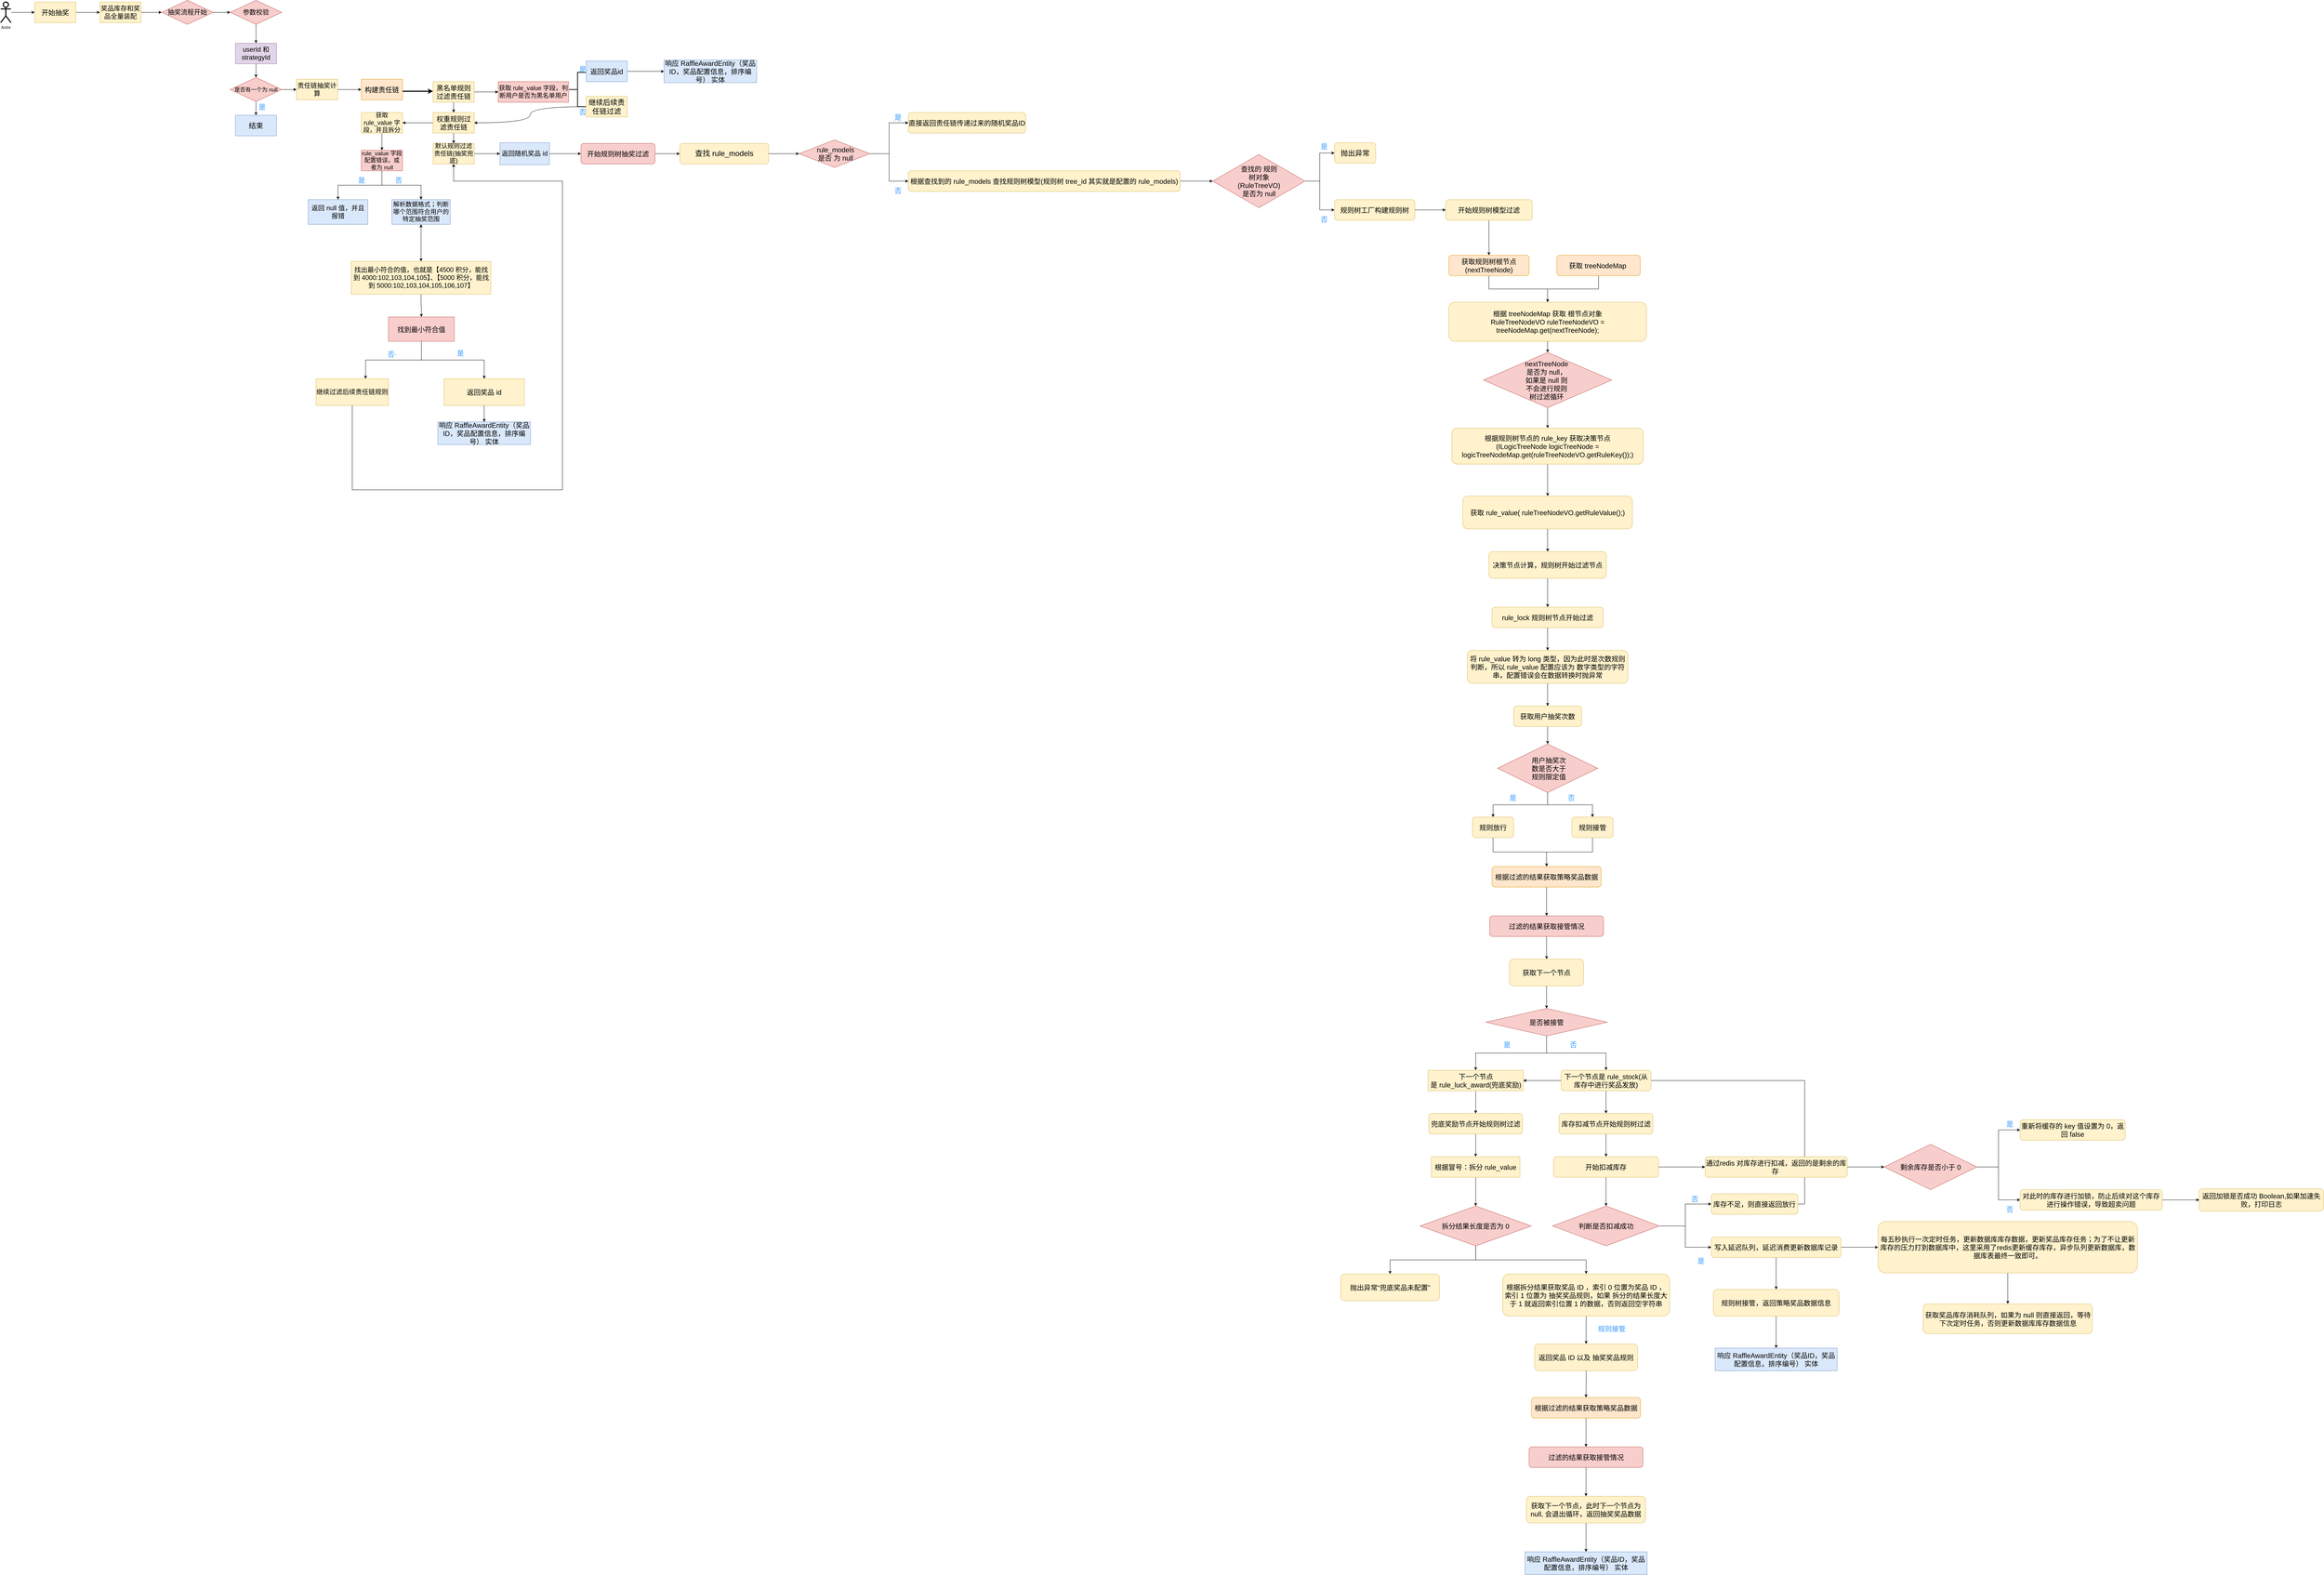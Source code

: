 <mxfile version="24.7.6">
  <diagram name="第 1 页" id="PPXbx5kV3rh6wzn9_Yuk">
    <mxGraphModel dx="2100" dy="1234" grid="1" gridSize="18" guides="1" tooltips="1" connect="1" arrows="1" fold="1" page="1" pageScale="1" pageWidth="827" pageHeight="1169" math="0" shadow="0">
      <root>
        <mxCell id="0" />
        <mxCell id="1" parent="0" />
        <mxCell id="l83RyYAKSVzqGN5p3Le4-147" style="edgeStyle=orthogonalEdgeStyle;rounded=0;orthogonalLoop=1;jettySize=auto;html=1;exitX=1;exitY=0.5;exitDx=0;exitDy=0;entryX=1;entryY=0.5;entryDx=0;entryDy=0;" edge="1" parent="1" source="l83RyYAKSVzqGN5p3Le4-141" target="l83RyYAKSVzqGN5p3Le4-89">
          <mxGeometry relative="1" as="geometry">
            <mxPoint x="5490" y="3186" as="targetPoint" />
          </mxGeometry>
        </mxCell>
        <mxCell id="7CV5jfCz6AHtWRIZSKS_-5" style="edgeStyle=orthogonalEdgeStyle;rounded=0;orthogonalLoop=1;jettySize=auto;html=1;exitX=1;exitY=0.5;exitDx=0;exitDy=0;entryX=0;entryY=0.5;entryDx=0;entryDy=0;" parent="1" source="7CV5jfCz6AHtWRIZSKS_-3" target="7CV5jfCz6AHtWRIZSKS_-4" edge="1">
          <mxGeometry relative="1" as="geometry" />
        </mxCell>
        <mxCell id="7CV5jfCz6AHtWRIZSKS_-3" value="&lt;font style=&quot;font-size: 20px;&quot;&gt;开始抽奖&lt;/font&gt;" style="rounded=0;whiteSpace=wrap;html=1;fillColor=#fff2cc;strokeColor=#d6b656;" parent="1" vertex="1">
          <mxGeometry x="154" y="180" width="120" height="60" as="geometry" />
        </mxCell>
        <mxCell id="7CV5jfCz6AHtWRIZSKS_-7" style="edgeStyle=orthogonalEdgeStyle;rounded=0;orthogonalLoop=1;jettySize=auto;html=1;entryX=0;entryY=0.5;entryDx=0;entryDy=0;" parent="1" source="7CV5jfCz6AHtWRIZSKS_-4" edge="1">
          <mxGeometry relative="1" as="geometry">
            <mxPoint x="524" y="210" as="targetPoint" />
          </mxGeometry>
        </mxCell>
        <mxCell id="7CV5jfCz6AHtWRIZSKS_-4" value="&lt;font style=&quot;font-size: 19px;&quot;&gt;奖品库存和奖品全量装配&lt;/font&gt;" style="rounded=0;whiteSpace=wrap;html=1;fillColor=#fff2cc;strokeColor=#d6b656;" parent="1" vertex="1">
          <mxGeometry x="344" y="180" width="120" height="60" as="geometry" />
        </mxCell>
        <mxCell id="7CV5jfCz6AHtWRIZSKS_-10" style="edgeStyle=orthogonalEdgeStyle;rounded=0;orthogonalLoop=1;jettySize=auto;html=1;exitX=1;exitY=0.5;exitDx=0;exitDy=0;" parent="1" source="7CV5jfCz6AHtWRIZSKS_-9" edge="1">
          <mxGeometry relative="1" as="geometry">
            <mxPoint x="724" y="210" as="targetPoint" />
          </mxGeometry>
        </mxCell>
        <mxCell id="7CV5jfCz6AHtWRIZSKS_-9" value="&lt;font style=&quot;font-size: 19px;&quot;&gt;抽奖流程开始&lt;/font&gt;" style="rhombus;whiteSpace=wrap;html=1;fillColor=#f8cecc;strokeColor=#b85450;" parent="1" vertex="1">
          <mxGeometry x="524" y="175" width="150" height="70" as="geometry" />
        </mxCell>
        <mxCell id="7CV5jfCz6AHtWRIZSKS_-16" style="edgeStyle=orthogonalEdgeStyle;rounded=0;orthogonalLoop=1;jettySize=auto;html=1;exitX=0.5;exitY=1;exitDx=0;exitDy=0;entryX=0.5;entryY=0;entryDx=0;entryDy=0;" parent="1" source="7CV5jfCz6AHtWRIZSKS_-11" edge="1">
          <mxGeometry relative="1" as="geometry">
            <mxPoint x="799" y="400" as="targetPoint" />
          </mxGeometry>
        </mxCell>
        <mxCell id="7CV5jfCz6AHtWRIZSKS_-11" value="&lt;font style=&quot;font-size: 19px;&quot;&gt;userId 和 strategyId&lt;/font&gt;" style="rounded=0;whiteSpace=wrap;html=1;fillColor=#e1d5e7;strokeColor=#9673a6;" parent="1" vertex="1">
          <mxGeometry x="739" y="300" width="120" height="60" as="geometry" />
        </mxCell>
        <mxCell id="7CV5jfCz6AHtWRIZSKS_-14" style="edgeStyle=orthogonalEdgeStyle;rounded=0;orthogonalLoop=1;jettySize=auto;html=1;exitX=0.5;exitY=1;exitDx=0;exitDy=0;entryX=0.5;entryY=0;entryDx=0;entryDy=0;" parent="1" source="7CV5jfCz6AHtWRIZSKS_-13" target="7CV5jfCz6AHtWRIZSKS_-11" edge="1">
          <mxGeometry relative="1" as="geometry" />
        </mxCell>
        <mxCell id="7CV5jfCz6AHtWRIZSKS_-13" value="&lt;font style=&quot;font-size: 19px;&quot;&gt;参数校验&lt;/font&gt;" style="rhombus;whiteSpace=wrap;html=1;fillColor=#f8cecc;strokeColor=#b85450;" parent="1" vertex="1">
          <mxGeometry x="724" y="175" width="150" height="70" as="geometry" />
        </mxCell>
        <mxCell id="7CV5jfCz6AHtWRIZSKS_-19" style="edgeStyle=orthogonalEdgeStyle;rounded=0;orthogonalLoop=1;jettySize=auto;html=1;exitX=0.5;exitY=1;exitDx=0;exitDy=0;" parent="1" source="7CV5jfCz6AHtWRIZSKS_-17" target="7CV5jfCz6AHtWRIZSKS_-18" edge="1">
          <mxGeometry relative="1" as="geometry" />
        </mxCell>
        <mxCell id="7CV5jfCz6AHtWRIZSKS_-24" value="" style="edgeStyle=orthogonalEdgeStyle;rounded=0;orthogonalLoop=1;jettySize=auto;html=1;" parent="1" source="7CV5jfCz6AHtWRIZSKS_-17" target="7CV5jfCz6AHtWRIZSKS_-22" edge="1">
          <mxGeometry relative="1" as="geometry" />
        </mxCell>
        <mxCell id="7CV5jfCz6AHtWRIZSKS_-17" value="&lt;font style=&quot;font-size: 16px;&quot;&gt;是否有一个为 null&lt;/font&gt;" style="rhombus;whiteSpace=wrap;html=1;fillColor=#f8cecc;strokeColor=#b85450;" parent="1" vertex="1">
          <mxGeometry x="724" y="400" width="150" height="70" as="geometry" />
        </mxCell>
        <mxCell id="7CV5jfCz6AHtWRIZSKS_-18" value="&lt;font style=&quot;font-size: 21px;&quot;&gt;结束&lt;/font&gt;" style="rounded=0;whiteSpace=wrap;html=1;fillColor=#dae8fc;strokeColor=#6c8ebf;" parent="1" vertex="1">
          <mxGeometry x="739" y="510" width="120" height="60" as="geometry" />
        </mxCell>
        <mxCell id="7CV5jfCz6AHtWRIZSKS_-20" value="&lt;font style=&quot;font-size: 20px;&quot; color=&quot;#3399ff&quot;&gt;是&lt;/font&gt;" style="text;strokeColor=none;align=center;fillColor=none;html=1;verticalAlign=middle;whiteSpace=wrap;rounded=0;" parent="1" vertex="1">
          <mxGeometry x="787" y="470" width="60" height="30" as="geometry" />
        </mxCell>
        <mxCell id="7CV5jfCz6AHtWRIZSKS_-35" value="" style="edgeStyle=orthogonalEdgeStyle;rounded=0;orthogonalLoop=1;jettySize=auto;html=1;" parent="1" source="7CV5jfCz6AHtWRIZSKS_-22" target="7CV5jfCz6AHtWRIZSKS_-34" edge="1">
          <mxGeometry relative="1" as="geometry" />
        </mxCell>
        <mxCell id="7CV5jfCz6AHtWRIZSKS_-22" value="&lt;font style=&quot;font-size: 19px;&quot;&gt;责任链抽奖计算&lt;/font&gt;" style="rounded=0;whiteSpace=wrap;html=1;fillColor=#fff2cc;strokeColor=#d6b656;" parent="1" vertex="1">
          <mxGeometry x="917" y="405" width="120" height="60" as="geometry" />
        </mxCell>
        <mxCell id="7CV5jfCz6AHtWRIZSKS_-33" value="" style="edgeStyle=orthogonalEdgeStyle;rounded=0;orthogonalLoop=1;jettySize=auto;html=1;" parent="1" source="7CV5jfCz6AHtWRIZSKS_-25" target="7CV5jfCz6AHtWRIZSKS_-3" edge="1">
          <mxGeometry relative="1" as="geometry" />
        </mxCell>
        <mxCell id="7CV5jfCz6AHtWRIZSKS_-25" value="Actor" style="shape=umlActor;verticalLabelPosition=bottom;verticalAlign=top;html=1;strokeWidth=3;perimeterSpacing=1;" parent="1" vertex="1">
          <mxGeometry x="55" y="180" width="30" height="60" as="geometry" />
        </mxCell>
        <mxCell id="7CV5jfCz6AHtWRIZSKS_-34" value="&lt;font style=&quot;font-size: 20px;&quot;&gt;构建责任链&lt;/font&gt;" style="rounded=0;whiteSpace=wrap;html=1;fillColor=#ffe6cc;strokeColor=#d79b00;" parent="1" vertex="1">
          <mxGeometry x="1106" y="405" width="120" height="60" as="geometry" />
        </mxCell>
        <mxCell id="7CV5jfCz6AHtWRIZSKS_-41" value="" style="endArrow=classic;html=1;rounded=0;curved=0;strokeWidth=3;" parent="1" edge="1">
          <mxGeometry width="50" height="50" relative="1" as="geometry">
            <mxPoint x="1226" y="440" as="sourcePoint" />
            <mxPoint x="1315" y="440" as="targetPoint" />
          </mxGeometry>
        </mxCell>
        <mxCell id="7CV5jfCz6AHtWRIZSKS_-52" value="" style="edgeStyle=orthogonalEdgeStyle;rounded=0;orthogonalLoop=1;jettySize=auto;html=1;" parent="1" source="7CV5jfCz6AHtWRIZSKS_-49" target="7CV5jfCz6AHtWRIZSKS_-50" edge="1">
          <mxGeometry relative="1" as="geometry" />
        </mxCell>
        <mxCell id="7CV5jfCz6AHtWRIZSKS_-56" value="" style="edgeStyle=orthogonalEdgeStyle;rounded=0;orthogonalLoop=1;jettySize=auto;html=1;" parent="1" source="7CV5jfCz6AHtWRIZSKS_-49" target="7CV5jfCz6AHtWRIZSKS_-55" edge="1">
          <mxGeometry relative="1" as="geometry" />
        </mxCell>
        <mxCell id="7CV5jfCz6AHtWRIZSKS_-49" value="&lt;font style=&quot;font-size: 20px;&quot;&gt;黑名单规则过滤责任链&lt;/font&gt;" style="rounded=0;whiteSpace=wrap;html=1;fillColor=#fff2cc;strokeColor=#d6b656;" parent="1" vertex="1">
          <mxGeometry x="1315" y="412" width="120" height="60" as="geometry" />
        </mxCell>
        <mxCell id="7CV5jfCz6AHtWRIZSKS_-53" value="" style="edgeStyle=orthogonalEdgeStyle;rounded=0;orthogonalLoop=1;jettySize=auto;html=1;" parent="1" source="7CV5jfCz6AHtWRIZSKS_-50" target="7CV5jfCz6AHtWRIZSKS_-51" edge="1">
          <mxGeometry relative="1" as="geometry" />
        </mxCell>
        <mxCell id="7CV5jfCz6AHtWRIZSKS_-66" value="" style="edgeStyle=orthogonalEdgeStyle;rounded=0;orthogonalLoop=1;jettySize=auto;html=1;" parent="1" source="7CV5jfCz6AHtWRIZSKS_-50" target="7CV5jfCz6AHtWRIZSKS_-65" edge="1">
          <mxGeometry relative="1" as="geometry" />
        </mxCell>
        <mxCell id="7CV5jfCz6AHtWRIZSKS_-50" value="&lt;font style=&quot;font-size: 20px;&quot;&gt;权重规则过滤责任链&lt;/font&gt;" style="rounded=0;whiteSpace=wrap;html=1;fillColor=#fff2cc;strokeColor=#d6b656;" parent="1" vertex="1">
          <mxGeometry x="1315" y="502" width="120" height="60" as="geometry" />
        </mxCell>
        <mxCell id="7CV5jfCz6AHtWRIZSKS_-101" value="" style="edgeStyle=orthogonalEdgeStyle;shape=connector;rounded=0;orthogonalLoop=1;jettySize=auto;html=1;strokeColor=default;align=center;verticalAlign=middle;fontFamily=Helvetica;fontSize=11;fontColor=default;labelBackgroundColor=default;elbow=vertical;endArrow=classic;" parent="1" source="7CV5jfCz6AHtWRIZSKS_-51" target="7CV5jfCz6AHtWRIZSKS_-100" edge="1">
          <mxGeometry relative="1" as="geometry" />
        </mxCell>
        <mxCell id="7CV5jfCz6AHtWRIZSKS_-51" value="&lt;font style=&quot;font-size: 18px;&quot;&gt;默认规则过滤责任链(抽奖兜底)&lt;/font&gt;" style="rounded=0;whiteSpace=wrap;html=1;fillColor=#fff2cc;strokeColor=#d6b656;" parent="1" vertex="1">
          <mxGeometry x="1315" y="592" width="120" height="60" as="geometry" />
        </mxCell>
        <mxCell id="7CV5jfCz6AHtWRIZSKS_-55" value="&lt;font style=&quot;font-size: 18px;&quot;&gt;获取 rule_value 字段，判断用户是否为黑名单用户&lt;/font&gt;" style="rounded=0;whiteSpace=wrap;html=1;fillColor=#f8cecc;strokeColor=#b85450;" parent="1" vertex="1">
          <mxGeometry x="1505" y="412" width="205" height="60" as="geometry" />
        </mxCell>
        <mxCell id="7CV5jfCz6AHtWRIZSKS_-57" value="" style="strokeWidth=2;html=1;shape=mxgraph.flowchart.annotation_2;align=left;labelPosition=right;pointerEvents=1;" parent="1" vertex="1">
          <mxGeometry x="1711" y="385" width="50" height="100" as="geometry" />
        </mxCell>
        <mxCell id="7CV5jfCz6AHtWRIZSKS_-58" value="&lt;font style=&quot;font-size: 20px;&quot; color=&quot;#3399ff&quot;&gt;是&lt;/font&gt;" style="text;strokeColor=none;align=center;fillColor=none;html=1;verticalAlign=middle;whiteSpace=wrap;rounded=0;" parent="1" vertex="1">
          <mxGeometry x="1721" y="360" width="60" height="30" as="geometry" />
        </mxCell>
        <mxCell id="7CV5jfCz6AHtWRIZSKS_-59" value="&lt;font style=&quot;font-size: 20px;&quot; color=&quot;#3399ff&quot;&gt;否&lt;/font&gt;" style="text;strokeColor=none;align=center;fillColor=none;html=1;verticalAlign=middle;whiteSpace=wrap;rounded=0;" parent="1" vertex="1">
          <mxGeometry x="1721" y="485" width="60" height="30" as="geometry" />
        </mxCell>
        <mxCell id="7CV5jfCz6AHtWRIZSKS_-112" value="" style="edgeStyle=orthogonalEdgeStyle;shape=connector;rounded=0;orthogonalLoop=1;jettySize=auto;html=1;strokeColor=default;align=center;verticalAlign=middle;fontFamily=Helvetica;fontSize=11;fontColor=default;labelBackgroundColor=default;elbow=vertical;endArrow=classic;" parent="1" source="7CV5jfCz6AHtWRIZSKS_-60" target="7CV5jfCz6AHtWRIZSKS_-105" edge="1">
          <mxGeometry relative="1" as="geometry" />
        </mxCell>
        <mxCell id="7CV5jfCz6AHtWRIZSKS_-60" value="&lt;font style=&quot;font-size: 20px;&quot;&gt;返回奖品id&lt;/font&gt;" style="rounded=0;whiteSpace=wrap;html=1;fillColor=#dae8fc;strokeColor=#6c8ebf;" parent="1" vertex="1">
          <mxGeometry x="1761" y="352" width="120" height="60" as="geometry" />
        </mxCell>
        <mxCell id="7CV5jfCz6AHtWRIZSKS_-62" style="rounded=0;orthogonalLoop=1;jettySize=auto;html=1;entryX=1;entryY=0.5;entryDx=0;entryDy=0;edgeStyle=orthogonalEdgeStyle;elbow=vertical;curved=1;" parent="1" source="7CV5jfCz6AHtWRIZSKS_-61" target="7CV5jfCz6AHtWRIZSKS_-50" edge="1">
          <mxGeometry relative="1" as="geometry" />
        </mxCell>
        <mxCell id="7CV5jfCz6AHtWRIZSKS_-61" value="&lt;font style=&quot;font-size: 21px;&quot;&gt;继续后续责任链过滤&lt;/font&gt;" style="rounded=0;whiteSpace=wrap;html=1;fillColor=#fff2cc;strokeColor=#d6b656;" parent="1" vertex="1">
          <mxGeometry x="1761" y="455" width="120" height="60" as="geometry" />
        </mxCell>
        <mxCell id="l83RyYAKSVzqGN5p3Le4-3" value="" style="edgeStyle=orthogonalEdgeStyle;rounded=0;orthogonalLoop=1;jettySize=auto;html=1;" edge="1" parent="1" source="7CV5jfCz6AHtWRIZSKS_-63" target="l83RyYAKSVzqGN5p3Le4-2">
          <mxGeometry relative="1" as="geometry" />
        </mxCell>
        <mxCell id="7CV5jfCz6AHtWRIZSKS_-63" value="&lt;font style=&quot;font-size: 20px;&quot;&gt;开始规则树抽奖过滤&lt;/font&gt;" style="rounded=1;whiteSpace=wrap;html=1;fillColor=#f8cecc;strokeColor=#b85450;" parent="1" vertex="1">
          <mxGeometry x="1746" y="592" width="216" height="60" as="geometry" />
        </mxCell>
        <mxCell id="7CV5jfCz6AHtWRIZSKS_-69" value="" style="edgeStyle=orthogonalEdgeStyle;rounded=0;orthogonalLoop=1;jettySize=auto;html=1;" parent="1" source="7CV5jfCz6AHtWRIZSKS_-65" target="7CV5jfCz6AHtWRIZSKS_-68" edge="1">
          <mxGeometry relative="1" as="geometry" />
        </mxCell>
        <mxCell id="7CV5jfCz6AHtWRIZSKS_-65" value="&lt;font style=&quot;font-size: 18px;&quot;&gt;获取 rule_value 字段，并且拆分&lt;/font&gt;" style="rounded=0;whiteSpace=wrap;html=1;fillColor=#fff2cc;strokeColor=#d6b656;" parent="1" vertex="1">
          <mxGeometry x="1106" y="502" width="120" height="60" as="geometry" />
        </mxCell>
        <mxCell id="7CV5jfCz6AHtWRIZSKS_-71" value="" style="edgeStyle=orthogonalEdgeStyle;rounded=0;orthogonalLoop=1;jettySize=auto;html=1;" parent="1" source="7CV5jfCz6AHtWRIZSKS_-68" target="7CV5jfCz6AHtWRIZSKS_-70" edge="1">
          <mxGeometry relative="1" as="geometry" />
        </mxCell>
        <mxCell id="7CV5jfCz6AHtWRIZSKS_-75" style="edgeStyle=orthogonalEdgeStyle;rounded=0;orthogonalLoop=1;jettySize=auto;html=1;entryX=0.5;entryY=0;entryDx=0;entryDy=0;" parent="1" source="7CV5jfCz6AHtWRIZSKS_-68" target="7CV5jfCz6AHtWRIZSKS_-74" edge="1">
          <mxGeometry relative="1" as="geometry" />
        </mxCell>
        <mxCell id="7CV5jfCz6AHtWRIZSKS_-68" value="&lt;font style=&quot;font-size: 17px;&quot;&gt;rule_value 字段配置错误，或者为 null&lt;/font&gt;" style="rounded=0;whiteSpace=wrap;html=1;fillColor=#f8cecc;strokeColor=#b85450;" parent="1" vertex="1">
          <mxGeometry x="1106" y="612" width="120" height="60" as="geometry" />
        </mxCell>
        <mxCell id="7CV5jfCz6AHtWRIZSKS_-70" value="&lt;font style=&quot;font-size: 19px;&quot;&gt;返回 null 值，并且报错&lt;/font&gt;" style="rounded=0;whiteSpace=wrap;html=1;fillColor=#dae8fc;strokeColor=#6c8ebf;" parent="1" vertex="1">
          <mxGeometry x="951" y="756" width="174" height="72" as="geometry" />
        </mxCell>
        <mxCell id="7CV5jfCz6AHtWRIZSKS_-72" value="&lt;font style=&quot;font-size: 20px;&quot; color=&quot;#3399ff&quot;&gt;是&lt;/font&gt;" style="text;strokeColor=none;align=center;fillColor=none;html=1;verticalAlign=middle;whiteSpace=wrap;rounded=0;" parent="1" vertex="1">
          <mxGeometry x="1077" y="684" width="60" height="30" as="geometry" />
        </mxCell>
        <mxCell id="7CV5jfCz6AHtWRIZSKS_-82" value="" style="edgeStyle=orthogonalEdgeStyle;rounded=0;orthogonalLoop=1;jettySize=auto;html=1;" parent="1" source="7CV5jfCz6AHtWRIZSKS_-74" target="7CV5jfCz6AHtWRIZSKS_-81" edge="1">
          <mxGeometry relative="1" as="geometry" />
        </mxCell>
        <mxCell id="7CV5jfCz6AHtWRIZSKS_-74" value="&lt;font style=&quot;font-size: 18px;&quot;&gt;解析数据格式；判断哪个范围符合用户的特定抽奖范围&lt;/font&gt;" style="rounded=0;whiteSpace=wrap;html=1;fillColor=#dae8fc;strokeColor=#6c8ebf;" parent="1" vertex="1">
          <mxGeometry x="1195" y="756" width="170" height="72" as="geometry" />
        </mxCell>
        <mxCell id="7CV5jfCz6AHtWRIZSKS_-76" value="&lt;font color=&quot;#3399ff&quot; style=&quot;font-size: 20px;&quot;&gt;否&lt;/font&gt;" style="text;strokeColor=none;align=center;fillColor=none;html=1;verticalAlign=middle;whiteSpace=wrap;rounded=0;" parent="1" vertex="1">
          <mxGeometry x="1185" y="684" width="60" height="30" as="geometry" />
        </mxCell>
        <mxCell id="7CV5jfCz6AHtWRIZSKS_-84" value="" style="edgeStyle=orthogonalEdgeStyle;rounded=0;orthogonalLoop=1;jettySize=auto;html=1;" parent="1" source="7CV5jfCz6AHtWRIZSKS_-81" target="7CV5jfCz6AHtWRIZSKS_-83" edge="1">
          <mxGeometry relative="1" as="geometry" />
        </mxCell>
        <mxCell id="7CV5jfCz6AHtWRIZSKS_-95" value="" style="edgeStyle=orthogonalEdgeStyle;rounded=0;orthogonalLoop=1;jettySize=auto;html=1;" parent="1" source="7CV5jfCz6AHtWRIZSKS_-81" target="7CV5jfCz6AHtWRIZSKS_-74" edge="1">
          <mxGeometry relative="1" as="geometry" />
        </mxCell>
        <mxCell id="7CV5jfCz6AHtWRIZSKS_-81" value="&lt;font style=&quot;font-size: 19px;&quot;&gt;找出最小符合的值，也就是【4500 积分，能找到 4000:102,103,104,105】、【5000 积分，能找到 5000:102,103,104,105,106,107】&lt;/font&gt;" style="rounded=0;whiteSpace=wrap;html=1;fillColor=#fff2cc;strokeColor=#d6b656;" parent="1" vertex="1">
          <mxGeometry x="1076.5" y="936" width="407" height="96" as="geometry" />
        </mxCell>
        <mxCell id="7CV5jfCz6AHtWRIZSKS_-91" style="edgeStyle=orthogonalEdgeStyle;rounded=0;orthogonalLoop=1;jettySize=auto;html=1;entryX=0.5;entryY=0;entryDx=0;entryDy=0;" parent="1" source="7CV5jfCz6AHtWRIZSKS_-83" target="7CV5jfCz6AHtWRIZSKS_-90" edge="1">
          <mxGeometry relative="1" as="geometry" />
        </mxCell>
        <mxCell id="7CV5jfCz6AHtWRIZSKS_-83" value="&lt;font style=&quot;font-size: 20px;&quot;&gt;找到最小符合值&lt;/font&gt;" style="rounded=0;whiteSpace=wrap;html=1;fillColor=#f8cecc;strokeColor=#b85450;" parent="1" vertex="1">
          <mxGeometry x="1185" y="1098" width="192" height="71" as="geometry" />
        </mxCell>
        <mxCell id="7CV5jfCz6AHtWRIZSKS_-94" style="edgeStyle=orthogonalEdgeStyle;rounded=0;orthogonalLoop=1;jettySize=auto;html=1;entryX=0.5;entryY=1;entryDx=0;entryDy=0;elbow=vertical;strokeWidth=1;" parent="1" source="7CV5jfCz6AHtWRIZSKS_-85" target="7CV5jfCz6AHtWRIZSKS_-51" edge="1">
          <mxGeometry relative="1" as="geometry">
            <Array as="points">
              <mxPoint x="1080" y="1602" />
              <mxPoint x="1692" y="1602" />
              <mxPoint x="1692" y="702" />
              <mxPoint x="1375" y="702" />
            </Array>
          </mxGeometry>
        </mxCell>
        <mxCell id="7CV5jfCz6AHtWRIZSKS_-85" value="&lt;font style=&quot;font-size: 19px;&quot;&gt;继续过滤后续责任链规则&lt;/font&gt;" style="rounded=0;whiteSpace=wrap;html=1;fillColor=#fff2cc;strokeColor=#d6b656;" parent="1" vertex="1">
          <mxGeometry x="974" y="1278" width="211" height="78" as="geometry" />
        </mxCell>
        <mxCell id="7CV5jfCz6AHtWRIZSKS_-87" style="edgeStyle=orthogonalEdgeStyle;rounded=0;orthogonalLoop=1;jettySize=auto;html=1;entryX=0.684;entryY=0;entryDx=0;entryDy=0;entryPerimeter=0;" parent="1" source="7CV5jfCz6AHtWRIZSKS_-83" target="7CV5jfCz6AHtWRIZSKS_-85" edge="1">
          <mxGeometry relative="1" as="geometry" />
        </mxCell>
        <mxCell id="7CV5jfCz6AHtWRIZSKS_-88" value="&lt;font color=&quot;#3399ff&quot; style=&quot;font-size: 20px;&quot;&gt;否·&lt;/font&gt;" style="text;strokeColor=none;align=center;fillColor=none;html=1;verticalAlign=middle;whiteSpace=wrap;rounded=0;" parent="1" vertex="1">
          <mxGeometry x="1166" y="1188" width="60" height="36" as="geometry" />
        </mxCell>
        <mxCell id="7CV5jfCz6AHtWRIZSKS_-111" value="" style="edgeStyle=orthogonalEdgeStyle;shape=connector;rounded=0;orthogonalLoop=1;jettySize=auto;html=1;strokeColor=default;align=center;verticalAlign=middle;fontFamily=Helvetica;fontSize=11;fontColor=default;labelBackgroundColor=default;elbow=vertical;endArrow=classic;" parent="1" source="7CV5jfCz6AHtWRIZSKS_-90" target="7CV5jfCz6AHtWRIZSKS_-110" edge="1">
          <mxGeometry relative="1" as="geometry" />
        </mxCell>
        <mxCell id="7CV5jfCz6AHtWRIZSKS_-90" value="&lt;font style=&quot;font-size: 20px;&quot;&gt;返回奖品 id&lt;/font&gt;" style="rounded=0;whiteSpace=wrap;html=1;fillColor=#fff2cc;strokeColor=#d6b656;" parent="1" vertex="1">
          <mxGeometry x="1347" y="1278" width="234" height="78" as="geometry" />
        </mxCell>
        <mxCell id="7CV5jfCz6AHtWRIZSKS_-92" value="&lt;font style=&quot;font-size: 20px;&quot; color=&quot;#3399ff&quot;&gt;是&lt;/font&gt;" style="text;strokeColor=none;align=center;fillColor=none;html=1;verticalAlign=middle;whiteSpace=wrap;rounded=0;" parent="1" vertex="1">
          <mxGeometry x="1365" y="1188" width="60" height="30" as="geometry" />
        </mxCell>
        <mxCell id="7CV5jfCz6AHtWRIZSKS_-102" style="edgeStyle=orthogonalEdgeStyle;rounded=0;orthogonalLoop=1;jettySize=auto;html=1;exitX=1;exitY=0.5;exitDx=0;exitDy=0;strokeColor=default;align=center;verticalAlign=middle;fontFamily=Helvetica;fontSize=11;fontColor=default;labelBackgroundColor=default;elbow=vertical;endArrow=classic;curved=1;" parent="1" source="7CV5jfCz6AHtWRIZSKS_-100" target="7CV5jfCz6AHtWRIZSKS_-63" edge="1">
          <mxGeometry relative="1" as="geometry" />
        </mxCell>
        <mxCell id="7CV5jfCz6AHtWRIZSKS_-100" value="&lt;font style=&quot;font-size: 19px;&quot;&gt;返回随机奖品 id&lt;/font&gt;" style="rounded=0;whiteSpace=wrap;html=1;fillColor=#dae8fc;strokeColor=#6c8ebf;" parent="1" vertex="1">
          <mxGeometry x="1510" y="590" width="144" height="64" as="geometry" />
        </mxCell>
        <mxCell id="7CV5jfCz6AHtWRIZSKS_-105" value="&lt;font style=&quot;font-size: 20px;&quot;&gt;响应 RaffleAwardEntity（奖品ID，奖品配置信息，排序编号） 实体&lt;/font&gt;" style="rounded=0;whiteSpace=wrap;html=1;fillColor=#dae8fc;strokeColor=#6c8ebf;" parent="1" vertex="1">
          <mxGeometry x="1988" y="349" width="270" height="66" as="geometry" />
        </mxCell>
        <mxCell id="7CV5jfCz6AHtWRIZSKS_-110" value="&lt;font style=&quot;font-size: 20px;&quot;&gt;响应 RaffleAwardEntity（奖品ID，奖品配置信息，排序编号） 实体&lt;/font&gt;" style="rounded=0;whiteSpace=wrap;html=1;fillColor=#dae8fc;strokeColor=#6c8ebf;" parent="1" vertex="1">
          <mxGeometry x="1329" y="1404" width="270" height="66" as="geometry" />
        </mxCell>
        <mxCell id="l83RyYAKSVzqGN5p3Le4-8" value="" style="edgeStyle=orthogonalEdgeStyle;rounded=0;orthogonalLoop=1;jettySize=auto;html=1;" edge="1" parent="1" source="l83RyYAKSVzqGN5p3Le4-2" target="l83RyYAKSVzqGN5p3Le4-6">
          <mxGeometry relative="1" as="geometry" />
        </mxCell>
        <mxCell id="l83RyYAKSVzqGN5p3Le4-2" value="&lt;font style=&quot;font-size: 22px;&quot;&gt;查找 rule_models&lt;/font&gt;" style="rounded=1;whiteSpace=wrap;html=1;fillColor=#fff2cc;strokeColor=#d6b656;" vertex="1" parent="1">
          <mxGeometry x="2034" y="592" width="259" height="60" as="geometry" />
        </mxCell>
        <mxCell id="l83RyYAKSVzqGN5p3Le4-11" style="edgeStyle=orthogonalEdgeStyle;rounded=0;orthogonalLoop=1;jettySize=auto;html=1;entryX=0;entryY=0.5;entryDx=0;entryDy=0;" edge="1" parent="1" source="l83RyYAKSVzqGN5p3Le4-6" target="l83RyYAKSVzqGN5p3Le4-9">
          <mxGeometry relative="1" as="geometry" />
        </mxCell>
        <mxCell id="l83RyYAKSVzqGN5p3Le4-12" style="edgeStyle=orthogonalEdgeStyle;rounded=0;orthogonalLoop=1;jettySize=auto;html=1;exitX=0.5;exitY=0;exitDx=0;exitDy=0;entryX=0;entryY=0.5;entryDx=0;entryDy=0;" edge="1" parent="1" source="l83RyYAKSVzqGN5p3Le4-6" target="l83RyYAKSVzqGN5p3Le4-10">
          <mxGeometry relative="1" as="geometry" />
        </mxCell>
        <mxCell id="l83RyYAKSVzqGN5p3Le4-6" value="" style="rhombus;whiteSpace=wrap;html=1;rotation=90;fillColor=#f8cecc;strokeColor=#b85450;" vertex="1" parent="1">
          <mxGeometry x="2444.75" y="518.75" width="80" height="206.5" as="geometry" />
        </mxCell>
        <mxCell id="l83RyYAKSVzqGN5p3Le4-7" value="&lt;font style=&quot;font-size: 20px;&quot;&gt;rule_models 是否 为 null&lt;/font&gt;" style="text;strokeColor=none;align=center;fillColor=none;html=1;verticalAlign=middle;whiteSpace=wrap;rounded=0;" vertex="1" parent="1">
          <mxGeometry x="2458" y="607" width="60" height="30" as="geometry" />
        </mxCell>
        <mxCell id="l83RyYAKSVzqGN5p3Le4-9" value="&lt;font style=&quot;font-size: 20px;&quot;&gt;直接返回责任链传递过来的随机奖品ID&lt;/font&gt;" style="rounded=1;whiteSpace=wrap;html=1;fillColor=#fff2cc;strokeColor=#d6b656;" vertex="1" parent="1">
          <mxGeometry x="2700" y="502" width="342" height="60" as="geometry" />
        </mxCell>
        <mxCell id="l83RyYAKSVzqGN5p3Le4-20" style="edgeStyle=orthogonalEdgeStyle;rounded=0;orthogonalLoop=1;jettySize=auto;html=1;entryX=1;entryY=0.5;entryDx=0;entryDy=0;" edge="1" parent="1" source="l83RyYAKSVzqGN5p3Le4-10" target="l83RyYAKSVzqGN5p3Le4-16">
          <mxGeometry relative="1" as="geometry" />
        </mxCell>
        <mxCell id="l83RyYAKSVzqGN5p3Le4-10" value="&lt;font style=&quot;font-size: 20px;&quot;&gt;根据查找到的 rule_models 查找规则树模型(规则树 tree_id 其实就是配置的 rule_models)&lt;/font&gt;" style="rounded=1;whiteSpace=wrap;html=1;fillColor=#fff2cc;strokeColor=#d6b656;" vertex="1" parent="1">
          <mxGeometry x="2700" y="672" width="792" height="60" as="geometry" />
        </mxCell>
        <mxCell id="l83RyYAKSVzqGN5p3Le4-13" value="&lt;font style=&quot;font-size: 20px;&quot; color=&quot;#3399ff&quot;&gt;是&lt;/font&gt;" style="text;strokeColor=none;align=center;fillColor=none;html=1;verticalAlign=middle;whiteSpace=wrap;rounded=0;" vertex="1" parent="1">
          <mxGeometry x="2640" y="500" width="60" height="30" as="geometry" />
        </mxCell>
        <mxCell id="l83RyYAKSVzqGN5p3Le4-14" value="&lt;font color=&quot;#3399ff&quot; style=&quot;font-size: 20px;&quot;&gt;否&lt;/font&gt;" style="text;strokeColor=none;align=center;fillColor=none;html=1;verticalAlign=middle;whiteSpace=wrap;rounded=0;" vertex="1" parent="1">
          <mxGeometry x="2640" y="714" width="60" height="30" as="geometry" />
        </mxCell>
        <mxCell id="l83RyYAKSVzqGN5p3Le4-23" style="edgeStyle=orthogonalEdgeStyle;rounded=0;orthogonalLoop=1;jettySize=auto;html=1;entryX=0;entryY=0.5;entryDx=0;entryDy=0;" edge="1" parent="1" source="l83RyYAKSVzqGN5p3Le4-16" target="l83RyYAKSVzqGN5p3Le4-22">
          <mxGeometry relative="1" as="geometry" />
        </mxCell>
        <mxCell id="l83RyYAKSVzqGN5p3Le4-25" style="edgeStyle=orthogonalEdgeStyle;rounded=0;orthogonalLoop=1;jettySize=auto;html=1;entryX=0;entryY=0.5;entryDx=0;entryDy=0;" edge="1" parent="1" source="l83RyYAKSVzqGN5p3Le4-16" target="l83RyYAKSVzqGN5p3Le4-28">
          <mxGeometry relative="1" as="geometry">
            <mxPoint x="3942" y="786" as="targetPoint" />
          </mxGeometry>
        </mxCell>
        <mxCell id="l83RyYAKSVzqGN5p3Le4-16" value="" style="rhombus;whiteSpace=wrap;html=1;rotation=-180;fillColor=#f8cecc;strokeColor=#b85450;" vertex="1" parent="1">
          <mxGeometry x="3587" y="624.5" width="269" height="155" as="geometry" />
        </mxCell>
        <mxCell id="l83RyYAKSVzqGN5p3Le4-17" value="&lt;font style=&quot;font-size: 20px;&quot;&gt;查找的&amp;nbsp;规则树对象(RuleTreeVO) 是否为 null&lt;/font&gt;" style="text;strokeColor=none;align=center;fillColor=none;html=1;verticalAlign=middle;whiteSpace=wrap;rounded=0;" vertex="1" parent="1">
          <mxGeometry x="3692" y="687" width="60" height="30" as="geometry" />
        </mxCell>
        <mxCell id="l83RyYAKSVzqGN5p3Le4-22" value="&lt;font style=&quot;font-size: 21px;&quot;&gt;抛出异常&lt;/font&gt;" style="rounded=1;whiteSpace=wrap;html=1;fillColor=#fff2cc;strokeColor=#d6b656;" vertex="1" parent="1">
          <mxGeometry x="3942" y="590" width="120" height="60" as="geometry" />
        </mxCell>
        <mxCell id="l83RyYAKSVzqGN5p3Le4-26" value="&lt;font style=&quot;font-size: 20px;&quot; color=&quot;#3399ff&quot;&gt;是&lt;/font&gt;" style="text;strokeColor=none;align=center;fillColor=none;html=1;verticalAlign=middle;whiteSpace=wrap;rounded=0;" vertex="1" parent="1">
          <mxGeometry x="3882" y="585" width="60" height="30" as="geometry" />
        </mxCell>
        <mxCell id="l83RyYAKSVzqGN5p3Le4-27" value="&lt;font color=&quot;#3399ff&quot; style=&quot;font-size: 20px;&quot;&gt;否&lt;/font&gt;" style="text;strokeColor=none;align=center;fillColor=none;html=1;verticalAlign=middle;whiteSpace=wrap;rounded=0;" vertex="1" parent="1">
          <mxGeometry x="3882" y="798" width="60" height="30" as="geometry" />
        </mxCell>
        <mxCell id="l83RyYAKSVzqGN5p3Le4-31" value="" style="edgeStyle=orthogonalEdgeStyle;rounded=0;orthogonalLoop=1;jettySize=auto;html=1;" edge="1" parent="1" source="l83RyYAKSVzqGN5p3Le4-28" target="l83RyYAKSVzqGN5p3Le4-30">
          <mxGeometry relative="1" as="geometry" />
        </mxCell>
        <mxCell id="l83RyYAKSVzqGN5p3Le4-28" value="&lt;font style=&quot;font-size: 20px;&quot;&gt;规则树工厂构建规则树&lt;/font&gt;" style="rounded=1;whiteSpace=wrap;html=1;fillColor=#fff2cc;strokeColor=#d6b656;" vertex="1" parent="1">
          <mxGeometry x="3942" y="756" width="234" height="60" as="geometry" />
        </mxCell>
        <mxCell id="l83RyYAKSVzqGN5p3Le4-33" value="" style="edgeStyle=orthogonalEdgeStyle;rounded=0;orthogonalLoop=1;jettySize=auto;html=1;" edge="1" parent="1" source="l83RyYAKSVzqGN5p3Le4-30" target="l83RyYAKSVzqGN5p3Le4-32">
          <mxGeometry relative="1" as="geometry" />
        </mxCell>
        <mxCell id="l83RyYAKSVzqGN5p3Le4-30" value="&lt;font style=&quot;font-size: 20px;&quot;&gt;开始规则树模型过滤&lt;/font&gt;" style="rounded=1;whiteSpace=wrap;html=1;fillColor=#fff2cc;strokeColor=#d6b656;" vertex="1" parent="1">
          <mxGeometry x="4266" y="756" width="252" height="60" as="geometry" />
        </mxCell>
        <mxCell id="l83RyYAKSVzqGN5p3Le4-36" style="edgeStyle=orthogonalEdgeStyle;rounded=0;orthogonalLoop=1;jettySize=auto;html=1;exitX=0.5;exitY=1;exitDx=0;exitDy=0;" edge="1" parent="1" source="l83RyYAKSVzqGN5p3Le4-32" target="l83RyYAKSVzqGN5p3Le4-35">
          <mxGeometry relative="1" as="geometry" />
        </mxCell>
        <mxCell id="l83RyYAKSVzqGN5p3Le4-32" value="&lt;font style=&quot;font-size: 20px;&quot;&gt;获取规则树根节点(nextTreeNode)&lt;/font&gt;" style="rounded=1;whiteSpace=wrap;html=1;fillColor=#ffe6cc;strokeColor=#d79b00;" vertex="1" parent="1">
          <mxGeometry x="4275" y="918" width="234" height="60" as="geometry" />
        </mxCell>
        <mxCell id="l83RyYAKSVzqGN5p3Le4-37" style="edgeStyle=orthogonalEdgeStyle;rounded=0;orthogonalLoop=1;jettySize=auto;html=1;entryX=0.5;entryY=0;entryDx=0;entryDy=0;" edge="1" parent="1" source="l83RyYAKSVzqGN5p3Le4-34" target="l83RyYAKSVzqGN5p3Le4-35">
          <mxGeometry relative="1" as="geometry" />
        </mxCell>
        <mxCell id="l83RyYAKSVzqGN5p3Le4-34" value="&lt;font style=&quot;font-size: 20px;&quot;&gt;获取 treeNodeMap&amp;nbsp;&lt;/font&gt;" style="rounded=1;whiteSpace=wrap;html=1;fillColor=#ffe6cc;strokeColor=#d79b00;" vertex="1" parent="1">
          <mxGeometry x="4590" y="918" width="243" height="60" as="geometry" />
        </mxCell>
        <mxCell id="l83RyYAKSVzqGN5p3Le4-43" style="edgeStyle=orthogonalEdgeStyle;rounded=0;orthogonalLoop=1;jettySize=auto;html=1;exitX=0.5;exitY=1;exitDx=0;exitDy=0;entryX=0.5;entryY=0;entryDx=0;entryDy=0;" edge="1" parent="1" source="l83RyYAKSVzqGN5p3Le4-35" target="l83RyYAKSVzqGN5p3Le4-39">
          <mxGeometry relative="1" as="geometry" />
        </mxCell>
        <mxCell id="l83RyYAKSVzqGN5p3Le4-35" value="&lt;font style=&quot;font-size: 20px;&quot;&gt;根据 treeNodeMap 获取 根节点对象&lt;/font&gt;&lt;div&gt;&lt;font style=&quot;&quot;&gt;&lt;span style=&quot;font-size: 20px;&quot;&gt;RuleTreeNodeVO ruleTreeNodeVO = treeNodeMap.get(nextTreeNode);&lt;/span&gt;&lt;br&gt;&lt;/font&gt;&lt;/div&gt;" style="rounded=1;whiteSpace=wrap;html=1;fillColor=#fff2cc;strokeColor=#d6b656;" vertex="1" parent="1">
          <mxGeometry x="4275.01" y="1055" width="575.99" height="114" as="geometry" />
        </mxCell>
        <mxCell id="l83RyYAKSVzqGN5p3Le4-45" value="" style="edgeStyle=orthogonalEdgeStyle;rounded=0;orthogonalLoop=1;jettySize=auto;html=1;" edge="1" parent="1" source="l83RyYAKSVzqGN5p3Le4-39" target="l83RyYAKSVzqGN5p3Le4-44">
          <mxGeometry relative="1" as="geometry" />
        </mxCell>
        <mxCell id="l83RyYAKSVzqGN5p3Le4-39" value="" style="rhombus;whiteSpace=wrap;html=1;fillColor=#f8cecc;strokeColor=#b85450;" vertex="1" parent="1">
          <mxGeometry x="4376.27" y="1201.5" width="373.5" height="161" as="geometry" />
        </mxCell>
        <mxCell id="l83RyYAKSVzqGN5p3Le4-40" value="&lt;font style=&quot;font-size: 20px;&quot;&gt;nextTreeNode 是否为 null，如果是 null 则不会进行规则树过滤循环&lt;/font&gt;" style="text;strokeColor=none;align=center;fillColor=none;html=1;verticalAlign=middle;whiteSpace=wrap;rounded=0;" vertex="1" parent="1">
          <mxGeometry x="4530" y="1267" width="60" height="30" as="geometry" />
        </mxCell>
        <mxCell id="l83RyYAKSVzqGN5p3Le4-47" value="" style="edgeStyle=orthogonalEdgeStyle;rounded=0;orthogonalLoop=1;jettySize=auto;html=1;" edge="1" parent="1" source="l83RyYAKSVzqGN5p3Le4-44" target="l83RyYAKSVzqGN5p3Le4-46">
          <mxGeometry relative="1" as="geometry" />
        </mxCell>
        <mxCell id="l83RyYAKSVzqGN5p3Le4-44" value="&lt;font style=&quot;font-size: 20px;&quot;&gt;根据规则树节点的 rule_key 获取决策节点&lt;/font&gt;&lt;div&gt;&lt;font style=&quot;font-size: 20px;&quot;&gt;(ILogicTreeNode logicTreeNode = logicTreeNodeMap.get(ruleTreeNodeVO.getRuleKey());)&lt;/font&gt;&lt;/div&gt;" style="rounded=1;whiteSpace=wrap;html=1;fillColor=#fff2cc;strokeColor=#d6b656;" vertex="1" parent="1">
          <mxGeometry x="4284" y="1422" width="558" height="105" as="geometry" />
        </mxCell>
        <mxCell id="l83RyYAKSVzqGN5p3Le4-49" value="" style="edgeStyle=orthogonalEdgeStyle;rounded=0;orthogonalLoop=1;jettySize=auto;html=1;" edge="1" parent="1" source="l83RyYAKSVzqGN5p3Le4-46" target="l83RyYAKSVzqGN5p3Le4-48">
          <mxGeometry relative="1" as="geometry" />
        </mxCell>
        <mxCell id="l83RyYAKSVzqGN5p3Le4-46" value="&lt;font style=&quot;font-size: 20px;&quot;&gt;获取 rule_value(&amp;nbsp;ruleTreeNodeVO.getRuleValue();)&lt;/font&gt;" style="rounded=1;whiteSpace=wrap;html=1;fillColor=#fff2cc;strokeColor=#d6b656;" vertex="1" parent="1">
          <mxGeometry x="4315.88" y="1620" width="494.25" height="96" as="geometry" />
        </mxCell>
        <mxCell id="l83RyYAKSVzqGN5p3Le4-51" value="" style="edgeStyle=orthogonalEdgeStyle;rounded=0;orthogonalLoop=1;jettySize=auto;html=1;" edge="1" parent="1" source="l83RyYAKSVzqGN5p3Le4-48" target="l83RyYAKSVzqGN5p3Le4-50">
          <mxGeometry relative="1" as="geometry" />
        </mxCell>
        <mxCell id="l83RyYAKSVzqGN5p3Le4-48" value="&lt;font style=&quot;font-size: 20px;&quot;&gt;决策节点计算，规则树开始过滤节点&lt;/font&gt;" style="rounded=1;whiteSpace=wrap;html=1;fillColor=#fff2cc;strokeColor=#d6b656;" vertex="1" parent="1">
          <mxGeometry x="4392.01" y="1782" width="342" height="78" as="geometry" />
        </mxCell>
        <mxCell id="l83RyYAKSVzqGN5p3Le4-53" value="" style="edgeStyle=orthogonalEdgeStyle;rounded=0;orthogonalLoop=1;jettySize=auto;html=1;" edge="1" parent="1" source="l83RyYAKSVzqGN5p3Le4-50" target="l83RyYAKSVzqGN5p3Le4-52">
          <mxGeometry relative="1" as="geometry" />
        </mxCell>
        <mxCell id="l83RyYAKSVzqGN5p3Le4-50" value="&lt;font style=&quot;font-size: 20px;&quot;&gt;rule_lock 规则树节点开始过滤&lt;/font&gt;" style="rounded=1;whiteSpace=wrap;html=1;fillColor=#fff2cc;strokeColor=#d6b656;" vertex="1" parent="1">
          <mxGeometry x="4401.01" y="1944" width="324" height="60" as="geometry" />
        </mxCell>
        <mxCell id="l83RyYAKSVzqGN5p3Le4-55" value="" style="edgeStyle=orthogonalEdgeStyle;rounded=0;orthogonalLoop=1;jettySize=auto;html=1;" edge="1" parent="1" source="l83RyYAKSVzqGN5p3Le4-52" target="l83RyYAKSVzqGN5p3Le4-54">
          <mxGeometry relative="1" as="geometry" />
        </mxCell>
        <mxCell id="l83RyYAKSVzqGN5p3Le4-52" value="&lt;font style=&quot;font-size: 20px;&quot;&gt;将 rule_value 转为 long 类型，因为此时是次数规则判断，所以 rule_value 配置应该为 数字类型的字符串，配置错误会在数据转换时抛异常&lt;/font&gt;" style="rounded=1;whiteSpace=wrap;html=1;fillColor=#fff2cc;strokeColor=#d6b656;" vertex="1" parent="1">
          <mxGeometry x="4329.02" y="2070" width="467.99" height="96" as="geometry" />
        </mxCell>
        <mxCell id="l83RyYAKSVzqGN5p3Le4-62" style="edgeStyle=orthogonalEdgeStyle;rounded=0;orthogonalLoop=1;jettySize=auto;html=1;entryX=0;entryY=0.5;entryDx=0;entryDy=0;" edge="1" parent="1" source="l83RyYAKSVzqGN5p3Le4-54" target="l83RyYAKSVzqGN5p3Le4-56">
          <mxGeometry relative="1" as="geometry" />
        </mxCell>
        <mxCell id="l83RyYAKSVzqGN5p3Le4-54" value="&lt;font style=&quot;font-size: 20px;&quot;&gt;获取用户抽奖次数&lt;/font&gt;" style="rounded=1;whiteSpace=wrap;html=1;fillColor=#fff2cc;strokeColor=#d6b656;" vertex="1" parent="1">
          <mxGeometry x="4464.02" y="2232" width="198" height="60" as="geometry" />
        </mxCell>
        <mxCell id="l83RyYAKSVzqGN5p3Le4-64" style="edgeStyle=orthogonalEdgeStyle;rounded=0;orthogonalLoop=1;jettySize=auto;html=1;" edge="1" parent="1" source="l83RyYAKSVzqGN5p3Le4-56" target="l83RyYAKSVzqGN5p3Le4-60">
          <mxGeometry relative="1" as="geometry" />
        </mxCell>
        <mxCell id="l83RyYAKSVzqGN5p3Le4-66" style="edgeStyle=orthogonalEdgeStyle;rounded=0;orthogonalLoop=1;jettySize=auto;html=1;" edge="1" parent="1" source="l83RyYAKSVzqGN5p3Le4-56" target="l83RyYAKSVzqGN5p3Le4-65">
          <mxGeometry relative="1" as="geometry" />
        </mxCell>
        <mxCell id="l83RyYAKSVzqGN5p3Le4-56" value="" style="rhombus;whiteSpace=wrap;html=1;rotation=90;fillColor=#f8cecc;strokeColor=#b85450;" vertex="1" parent="1">
          <mxGeometry x="4492.25" y="2268" width="141.5" height="291.5" as="geometry" />
        </mxCell>
        <mxCell id="l83RyYAKSVzqGN5p3Le4-57" value="&lt;font style=&quot;font-size: 20px;&quot;&gt;用户抽奖次数是否大于规则限定值&lt;/font&gt;" style="text;strokeColor=none;align=center;fillColor=none;html=1;verticalAlign=middle;whiteSpace=wrap;rounded=0;" vertex="1" parent="1">
          <mxGeometry x="4509.0" y="2374.75" width="115.48" height="78" as="geometry" />
        </mxCell>
        <mxCell id="l83RyYAKSVzqGN5p3Le4-71" style="edgeStyle=orthogonalEdgeStyle;rounded=0;orthogonalLoop=1;jettySize=auto;html=1;" edge="1" parent="1" source="l83RyYAKSVzqGN5p3Le4-60" target="l83RyYAKSVzqGN5p3Le4-70">
          <mxGeometry relative="1" as="geometry" />
        </mxCell>
        <mxCell id="l83RyYAKSVzqGN5p3Le4-60" value="&lt;font style=&quot;font-size: 20px;&quot;&gt;规则放行&lt;/font&gt;" style="rounded=1;whiteSpace=wrap;html=1;fillColor=#fff2cc;strokeColor=#d6b656;" vertex="1" parent="1">
          <mxGeometry x="4344.02" y="2556" width="120" height="60" as="geometry" />
        </mxCell>
        <mxCell id="l83RyYAKSVzqGN5p3Le4-72" style="edgeStyle=orthogonalEdgeStyle;rounded=0;orthogonalLoop=1;jettySize=auto;html=1;entryX=0.5;entryY=0;entryDx=0;entryDy=0;" edge="1" parent="1" source="l83RyYAKSVzqGN5p3Le4-65" target="l83RyYAKSVzqGN5p3Le4-70">
          <mxGeometry relative="1" as="geometry" />
        </mxCell>
        <mxCell id="l83RyYAKSVzqGN5p3Le4-65" value="&lt;font style=&quot;font-size: 20px;&quot;&gt;规则接管&lt;/font&gt;" style="rounded=1;whiteSpace=wrap;html=1;fillColor=#fff2cc;strokeColor=#d6b656;" vertex="1" parent="1">
          <mxGeometry x="4633.75" y="2556" width="120" height="60" as="geometry" />
        </mxCell>
        <mxCell id="l83RyYAKSVzqGN5p3Le4-83" value="" style="edgeStyle=orthogonalEdgeStyle;rounded=0;orthogonalLoop=1;jettySize=auto;html=1;" edge="1" parent="1" source="l83RyYAKSVzqGN5p3Le4-70" target="l83RyYAKSVzqGN5p3Le4-82">
          <mxGeometry relative="1" as="geometry" />
        </mxCell>
        <mxCell id="l83RyYAKSVzqGN5p3Le4-70" value="&lt;font style=&quot;font-size: 20px;&quot;&gt;根据过滤的结果获取策略奖品数据&lt;/font&gt;" style="rounded=1;whiteSpace=wrap;html=1;fillColor=#ffe6cc;strokeColor=#d79b00;" vertex="1" parent="1">
          <mxGeometry x="4401" y="2700" width="318" height="60" as="geometry" />
        </mxCell>
        <mxCell id="l83RyYAKSVzqGN5p3Le4-74" value="&lt;font style=&quot;font-size: 20px;&quot; color=&quot;#3399ff&quot;&gt;是&lt;/font&gt;" style="text;strokeColor=none;align=center;fillColor=none;html=1;verticalAlign=middle;whiteSpace=wrap;rounded=0;" vertex="1" parent="1">
          <mxGeometry x="4432.25" y="2484" width="60" height="30" as="geometry" />
        </mxCell>
        <mxCell id="l83RyYAKSVzqGN5p3Le4-75" value="&lt;font color=&quot;#3399ff&quot; style=&quot;font-size: 20px;&quot;&gt;否&lt;/font&gt;" style="text;strokeColor=none;align=center;fillColor=none;html=1;verticalAlign=middle;whiteSpace=wrap;rounded=0;" vertex="1" parent="1">
          <mxGeometry x="4602.02" y="2484" width="60" height="30" as="geometry" />
        </mxCell>
        <mxCell id="l83RyYAKSVzqGN5p3Le4-86" value="" style="edgeStyle=orthogonalEdgeStyle;rounded=0;orthogonalLoop=1;jettySize=auto;html=1;" edge="1" parent="1" source="l83RyYAKSVzqGN5p3Le4-82" target="l83RyYAKSVzqGN5p3Le4-84">
          <mxGeometry relative="1" as="geometry" />
        </mxCell>
        <mxCell id="l83RyYAKSVzqGN5p3Le4-82" value="&lt;span style=&quot;font-size: 20px;&quot;&gt;过滤的结果获取接管情况&lt;/span&gt;" style="rounded=1;whiteSpace=wrap;html=1;fillColor=#f8cecc;strokeColor=#b85450;" vertex="1" parent="1">
          <mxGeometry x="4394.13" y="2844" width="331.75" height="60" as="geometry" />
        </mxCell>
        <mxCell id="l83RyYAKSVzqGN5p3Le4-88" value="" style="edgeStyle=orthogonalEdgeStyle;rounded=0;orthogonalLoop=1;jettySize=auto;html=1;" edge="1" parent="1" source="l83RyYAKSVzqGN5p3Le4-84" target="l83RyYAKSVzqGN5p3Le4-87">
          <mxGeometry relative="1" as="geometry" />
        </mxCell>
        <mxCell id="l83RyYAKSVzqGN5p3Le4-84" value="&lt;font style=&quot;font-size: 20px;&quot;&gt;获取下一个节点&lt;/font&gt;" style="rounded=1;whiteSpace=wrap;html=1;fillColor=#fff2cc;strokeColor=#d6b656;" vertex="1" parent="1">
          <mxGeometry x="4452" y="2970" width="216" height="78" as="geometry" />
        </mxCell>
        <mxCell id="l83RyYAKSVzqGN5p3Le4-90" style="edgeStyle=orthogonalEdgeStyle;rounded=0;orthogonalLoop=1;jettySize=auto;html=1;" edge="1" parent="1" source="l83RyYAKSVzqGN5p3Le4-87" target="l83RyYAKSVzqGN5p3Le4-89">
          <mxGeometry relative="1" as="geometry" />
        </mxCell>
        <mxCell id="l83RyYAKSVzqGN5p3Le4-93" style="edgeStyle=orthogonalEdgeStyle;rounded=0;orthogonalLoop=1;jettySize=auto;html=1;" edge="1" parent="1" source="l83RyYAKSVzqGN5p3Le4-87" target="l83RyYAKSVzqGN5p3Le4-92">
          <mxGeometry relative="1" as="geometry" />
        </mxCell>
        <mxCell id="l83RyYAKSVzqGN5p3Le4-87" value="&lt;font style=&quot;font-size: 20px;&quot;&gt;是否被接管&lt;/font&gt;" style="rhombus;whiteSpace=wrap;html=1;fillColor=#f8cecc;strokeColor=#b85450;" vertex="1" parent="1">
          <mxGeometry x="4383.01" y="3114" width="354" height="80" as="geometry" />
        </mxCell>
        <mxCell id="l83RyYAKSVzqGN5p3Le4-102" value="" style="edgeStyle=orthogonalEdgeStyle;rounded=0;orthogonalLoop=1;jettySize=auto;html=1;" edge="1" parent="1" source="l83RyYAKSVzqGN5p3Le4-89" target="l83RyYAKSVzqGN5p3Le4-101">
          <mxGeometry relative="1" as="geometry" />
        </mxCell>
        <mxCell id="l83RyYAKSVzqGN5p3Le4-89" value="&lt;font style=&quot;font-size: 20px;&quot;&gt;下一个节点是&amp;nbsp;rule_luck_award(兜底奖励)&lt;/font&gt;" style="rounded=0;whiteSpace=wrap;html=1;fillColor=#fff2cc;strokeColor=#d6b656;" vertex="1" parent="1">
          <mxGeometry x="4214.5" y="3294" width="277.75" height="60" as="geometry" />
        </mxCell>
        <mxCell id="l83RyYAKSVzqGN5p3Le4-100" value="" style="edgeStyle=orthogonalEdgeStyle;rounded=0;orthogonalLoop=1;jettySize=auto;html=1;" edge="1" parent="1" source="l83RyYAKSVzqGN5p3Le4-92" target="l83RyYAKSVzqGN5p3Le4-99">
          <mxGeometry relative="1" as="geometry" />
        </mxCell>
        <mxCell id="l83RyYAKSVzqGN5p3Le4-92" value="&lt;font style=&quot;font-size: 20px;&quot;&gt;下一个节点是&amp;nbsp;rule_stock(从库存中进行奖品发放)&lt;/font&gt;" style="rounded=1;whiteSpace=wrap;html=1;fillColor=#fff2cc;strokeColor=#d6b656;" vertex="1" parent="1">
          <mxGeometry x="4602.02" y="3294" width="262.25" height="60" as="geometry" />
        </mxCell>
        <mxCell id="l83RyYAKSVzqGN5p3Le4-94" value="&lt;font style=&quot;font-size: 20px;&quot; color=&quot;#3399ff&quot;&gt;是&lt;/font&gt;" style="text;strokeColor=none;align=center;fillColor=none;html=1;verticalAlign=middle;whiteSpace=wrap;rounded=0;" vertex="1" parent="1">
          <mxGeometry x="4414.5" y="3204" width="60" height="30" as="geometry" />
        </mxCell>
        <mxCell id="l83RyYAKSVzqGN5p3Le4-95" value="&lt;font color=&quot;#3399ff&quot; style=&quot;font-size: 20px;&quot;&gt;否&lt;/font&gt;" style="text;strokeColor=none;align=center;fillColor=none;html=1;verticalAlign=middle;whiteSpace=wrap;rounded=0;" vertex="1" parent="1">
          <mxGeometry x="4608" y="3204" width="60" height="30" as="geometry" />
        </mxCell>
        <mxCell id="l83RyYAKSVzqGN5p3Le4-126" value="" style="edgeStyle=orthogonalEdgeStyle;rounded=0;orthogonalLoop=1;jettySize=auto;html=1;" edge="1" parent="1" source="l83RyYAKSVzqGN5p3Le4-99" target="l83RyYAKSVzqGN5p3Le4-125">
          <mxGeometry relative="1" as="geometry" />
        </mxCell>
        <mxCell id="l83RyYAKSVzqGN5p3Le4-99" value="&lt;font style=&quot;font-size: 20px;&quot;&gt;库存扣减节点开始规则树过滤&lt;/font&gt;" style="rounded=1;whiteSpace=wrap;html=1;fillColor=#fff2cc;strokeColor=#d6b656;" vertex="1" parent="1">
          <mxGeometry x="4596.65" y="3420" width="272.99" height="60" as="geometry" />
        </mxCell>
        <mxCell id="l83RyYAKSVzqGN5p3Le4-104" value="" style="edgeStyle=orthogonalEdgeStyle;rounded=0;orthogonalLoop=1;jettySize=auto;html=1;" edge="1" parent="1" source="l83RyYAKSVzqGN5p3Le4-101" target="l83RyYAKSVzqGN5p3Le4-103">
          <mxGeometry relative="1" as="geometry" />
        </mxCell>
        <mxCell id="l83RyYAKSVzqGN5p3Le4-101" value="&lt;font style=&quot;font-size: 20px;&quot;&gt;兜底奖励节点开始规则树过滤&lt;/font&gt;" style="rounded=1;whiteSpace=wrap;html=1;fillColor=#fff2cc;strokeColor=#d6b656;" vertex="1" parent="1">
          <mxGeometry x="4216.88" y="3420" width="272.99" height="60" as="geometry" />
        </mxCell>
        <mxCell id="l83RyYAKSVzqGN5p3Le4-106" style="edgeStyle=orthogonalEdgeStyle;rounded=0;orthogonalLoop=1;jettySize=auto;html=1;entryX=0.5;entryY=0;entryDx=0;entryDy=0;" edge="1" parent="1" source="l83RyYAKSVzqGN5p3Le4-103" target="l83RyYAKSVzqGN5p3Le4-105">
          <mxGeometry relative="1" as="geometry" />
        </mxCell>
        <mxCell id="l83RyYAKSVzqGN5p3Le4-103" value="&lt;font style=&quot;font-size: 20px;&quot;&gt;根据冒号：拆分 rule_value&lt;/font&gt;" style="rounded=0;whiteSpace=wrap;html=1;fillColor=#fff2cc;strokeColor=#d6b656;" vertex="1" parent="1">
          <mxGeometry x="4224.38" y="3546" width="257.98" height="60" as="geometry" />
        </mxCell>
        <mxCell id="l83RyYAKSVzqGN5p3Le4-110" style="edgeStyle=orthogonalEdgeStyle;rounded=0;orthogonalLoop=1;jettySize=auto;html=1;entryX=0.5;entryY=0;entryDx=0;entryDy=0;" edge="1" parent="1" source="l83RyYAKSVzqGN5p3Le4-105" target="l83RyYAKSVzqGN5p3Le4-107">
          <mxGeometry relative="1" as="geometry" />
        </mxCell>
        <mxCell id="l83RyYAKSVzqGN5p3Le4-111" style="edgeStyle=orthogonalEdgeStyle;rounded=0;orthogonalLoop=1;jettySize=auto;html=1;" edge="1" parent="1" source="l83RyYAKSVzqGN5p3Le4-105" target="l83RyYAKSVzqGN5p3Le4-109">
          <mxGeometry relative="1" as="geometry" />
        </mxCell>
        <mxCell id="l83RyYAKSVzqGN5p3Le4-105" value="&lt;font style=&quot;font-size: 20px;&quot;&gt;拆分结果长度是否为 0&lt;/font&gt;" style="rhombus;whiteSpace=wrap;html=1;fillColor=#f8cecc;strokeColor=#b85450;" vertex="1" parent="1">
          <mxGeometry x="4191.43" y="3690" width="323.87" height="116" as="geometry" />
        </mxCell>
        <mxCell id="l83RyYAKSVzqGN5p3Le4-107" value="&lt;font style=&quot;font-size: 20px;&quot;&gt;抛出异常“兜底奖品未配置”&lt;/font&gt;" style="rounded=1;whiteSpace=wrap;html=1;fillColor=#fff2cc;strokeColor=#d6b656;" vertex="1" parent="1">
          <mxGeometry x="3960" y="3888" width="288" height="78" as="geometry" />
        </mxCell>
        <mxCell id="l83RyYAKSVzqGN5p3Le4-113" value="" style="edgeStyle=orthogonalEdgeStyle;rounded=0;orthogonalLoop=1;jettySize=auto;html=1;" edge="1" parent="1" source="l83RyYAKSVzqGN5p3Le4-109" target="l83RyYAKSVzqGN5p3Le4-112">
          <mxGeometry relative="1" as="geometry" />
        </mxCell>
        <mxCell id="l83RyYAKSVzqGN5p3Le4-109" value="&lt;font style=&quot;font-size: 20px;&quot;&gt;根据拆分结果获取奖品 ID ，索引 0 位置为奖品 ID ，索引 1 位置为&amp;nbsp;抽奖奖品规则，如果 拆分的结果长度大于 1 就返回索引位置 1 的数据，否则返回空字符串&lt;/font&gt;" style="rounded=1;whiteSpace=wrap;html=1;fillColor=#fff2cc;strokeColor=#d6b656;" vertex="1" parent="1">
          <mxGeometry x="4432.25" y="3888" width="486" height="123" as="geometry" />
        </mxCell>
        <mxCell id="l83RyYAKSVzqGN5p3Le4-120" value="" style="edgeStyle=orthogonalEdgeStyle;rounded=0;orthogonalLoop=1;jettySize=auto;html=1;" edge="1" parent="1" source="l83RyYAKSVzqGN5p3Le4-112" target="l83RyYAKSVzqGN5p3Le4-116">
          <mxGeometry relative="1" as="geometry" />
        </mxCell>
        <mxCell id="l83RyYAKSVzqGN5p3Le4-112" value="&lt;font style=&quot;font-size: 20px;&quot;&gt;返回奖品 ID 以及 抽奖奖品规则&lt;/font&gt;" style="rounded=1;whiteSpace=wrap;html=1;fillColor=#fff2cc;strokeColor=#d6b656;" vertex="1" parent="1">
          <mxGeometry x="4525.26" y="4092" width="299.99" height="78" as="geometry" />
        </mxCell>
        <mxCell id="l83RyYAKSVzqGN5p3Le4-114" value="&lt;font color=&quot;#3399ff&quot; style=&quot;font-size: 20px;&quot;&gt;规则接管&lt;/font&gt;" style="text;html=1;align=center;verticalAlign=middle;whiteSpace=wrap;rounded=0;" vertex="1" parent="1">
          <mxGeometry x="4693.75" y="4032" width="112.25" height="30" as="geometry" />
        </mxCell>
        <mxCell id="l83RyYAKSVzqGN5p3Le4-115" value="" style="edgeStyle=orthogonalEdgeStyle;rounded=0;orthogonalLoop=1;jettySize=auto;html=1;" edge="1" parent="1" source="l83RyYAKSVzqGN5p3Le4-116" target="l83RyYAKSVzqGN5p3Le4-118">
          <mxGeometry relative="1" as="geometry" />
        </mxCell>
        <mxCell id="l83RyYAKSVzqGN5p3Le4-116" value="&lt;font style=&quot;font-size: 20px;&quot;&gt;根据过滤的结果获取策略奖品数据&lt;/font&gt;" style="rounded=1;whiteSpace=wrap;html=1;fillColor=#ffe6cc;strokeColor=#d79b00;" vertex="1" parent="1">
          <mxGeometry x="4515.87" y="4248" width="318" height="60" as="geometry" />
        </mxCell>
        <mxCell id="l83RyYAKSVzqGN5p3Le4-117" value="" style="edgeStyle=orthogonalEdgeStyle;rounded=0;orthogonalLoop=1;jettySize=auto;html=1;" edge="1" parent="1" source="l83RyYAKSVzqGN5p3Le4-118" target="l83RyYAKSVzqGN5p3Le4-119">
          <mxGeometry relative="1" as="geometry" />
        </mxCell>
        <mxCell id="l83RyYAKSVzqGN5p3Le4-118" value="&lt;span style=&quot;font-size: 20px;&quot;&gt;过滤的结果获取接管情况&lt;/span&gt;" style="rounded=1;whiteSpace=wrap;html=1;fillColor=#f8cecc;strokeColor=#b85450;" vertex="1" parent="1">
          <mxGeometry x="4509" y="4392" width="331.75" height="60" as="geometry" />
        </mxCell>
        <mxCell id="l83RyYAKSVzqGN5p3Le4-124" value="" style="edgeStyle=orthogonalEdgeStyle;rounded=0;orthogonalLoop=1;jettySize=auto;html=1;" edge="1" parent="1" source="l83RyYAKSVzqGN5p3Le4-119" target="l83RyYAKSVzqGN5p3Le4-123">
          <mxGeometry relative="1" as="geometry" />
        </mxCell>
        <mxCell id="l83RyYAKSVzqGN5p3Le4-119" value="&lt;font style=&quot;font-size: 20px;&quot;&gt;获取下一个节点，此时下一个节点为 null, 会退出循环，返回抽奖奖品数据&lt;/font&gt;" style="rounded=1;whiteSpace=wrap;html=1;fillColor=#fff2cc;strokeColor=#d6b656;" vertex="1" parent="1">
          <mxGeometry x="4501.31" y="4536" width="347.13" height="78" as="geometry" />
        </mxCell>
        <mxCell id="l83RyYAKSVzqGN5p3Le4-123" value="&lt;font style=&quot;font-size: 20px;&quot;&gt;响应 RaffleAwardEntity（奖品ID，奖品配置信息，排序编号） 实体&lt;/font&gt;" style="rounded=0;whiteSpace=wrap;html=1;fillColor=#dae8fc;strokeColor=#6c8ebf;" vertex="1" parent="1">
          <mxGeometry x="4497" y="4698" width="355.74" height="66" as="geometry" />
        </mxCell>
        <mxCell id="l83RyYAKSVzqGN5p3Le4-129" value="" style="edgeStyle=orthogonalEdgeStyle;rounded=0;orthogonalLoop=1;jettySize=auto;html=1;" edge="1" parent="1" source="l83RyYAKSVzqGN5p3Le4-125" target="l83RyYAKSVzqGN5p3Le4-128">
          <mxGeometry relative="1" as="geometry" />
        </mxCell>
        <mxCell id="l83RyYAKSVzqGN5p3Le4-130" style="edgeStyle=orthogonalEdgeStyle;rounded=0;orthogonalLoop=1;jettySize=auto;html=1;entryX=0;entryY=0.5;entryDx=0;entryDy=0;" edge="1" parent="1" source="l83RyYAKSVzqGN5p3Le4-125" target="l83RyYAKSVzqGN5p3Le4-127">
          <mxGeometry relative="1" as="geometry" />
        </mxCell>
        <mxCell id="l83RyYAKSVzqGN5p3Le4-125" value="&lt;font style=&quot;font-size: 20px;&quot;&gt;开始扣减库存&lt;/font&gt;" style="rounded=1;whiteSpace=wrap;html=1;fillColor=#fff2cc;strokeColor=#d6b656;" vertex="1" parent="1">
          <mxGeometry x="4580.16" y="3546" width="305.98" height="60" as="geometry" />
        </mxCell>
        <mxCell id="l83RyYAKSVzqGN5p3Le4-133" style="edgeStyle=orthogonalEdgeStyle;rounded=0;orthogonalLoop=1;jettySize=auto;html=1;entryX=0;entryY=0.5;entryDx=0;entryDy=0;" edge="1" parent="1" source="l83RyYAKSVzqGN5p3Le4-127" target="l83RyYAKSVzqGN5p3Le4-132">
          <mxGeometry relative="1" as="geometry" />
        </mxCell>
        <mxCell id="l83RyYAKSVzqGN5p3Le4-127" value="&lt;font style=&quot;font-size: 20px;&quot;&gt;通过redis&amp;nbsp;对库存进行扣减，返回的是剩余的库存&amp;nbsp;&lt;/font&gt;" style="rounded=1;whiteSpace=wrap;html=1;fillColor=#fff2cc;strokeColor=#d6b656;" vertex="1" parent="1">
          <mxGeometry x="5022" y="3546" width="414" height="60" as="geometry" />
        </mxCell>
        <mxCell id="l83RyYAKSVzqGN5p3Le4-142" style="edgeStyle=orthogonalEdgeStyle;rounded=0;orthogonalLoop=1;jettySize=auto;html=1;entryX=0;entryY=0.5;entryDx=0;entryDy=0;" edge="1" parent="1" source="l83RyYAKSVzqGN5p3Le4-128" target="l83RyYAKSVzqGN5p3Le4-141">
          <mxGeometry relative="1" as="geometry" />
        </mxCell>
        <mxCell id="l83RyYAKSVzqGN5p3Le4-149" style="edgeStyle=orthogonalEdgeStyle;rounded=0;orthogonalLoop=1;jettySize=auto;html=1;entryX=0;entryY=0.5;entryDx=0;entryDy=0;" edge="1" parent="1" source="l83RyYAKSVzqGN5p3Le4-128" target="l83RyYAKSVzqGN5p3Le4-148">
          <mxGeometry relative="1" as="geometry" />
        </mxCell>
        <mxCell id="l83RyYAKSVzqGN5p3Le4-128" value="&lt;font style=&quot;font-size: 20px;&quot;&gt;判断是否扣减成功&lt;/font&gt;" style="rhombus;whiteSpace=wrap;html=1;fillColor=#f8cecc;strokeColor=#b85450;" vertex="1" parent="1">
          <mxGeometry x="4577.71" y="3690" width="310.86" height="116" as="geometry" />
        </mxCell>
        <mxCell id="l83RyYAKSVzqGN5p3Le4-135" style="edgeStyle=orthogonalEdgeStyle;rounded=0;orthogonalLoop=1;jettySize=auto;html=1;entryX=0;entryY=0.5;entryDx=0;entryDy=0;" edge="1" parent="1" source="l83RyYAKSVzqGN5p3Le4-132" target="l83RyYAKSVzqGN5p3Le4-134">
          <mxGeometry relative="1" as="geometry" />
        </mxCell>
        <mxCell id="l83RyYAKSVzqGN5p3Le4-137" style="edgeStyle=orthogonalEdgeStyle;rounded=0;orthogonalLoop=1;jettySize=auto;html=1;entryX=0;entryY=0.5;entryDx=0;entryDy=0;" edge="1" parent="1" source="l83RyYAKSVzqGN5p3Le4-132" target="l83RyYAKSVzqGN5p3Le4-136">
          <mxGeometry relative="1" as="geometry" />
        </mxCell>
        <mxCell id="l83RyYAKSVzqGN5p3Le4-132" value="&lt;font style=&quot;font-size: 20px;&quot;&gt;剩余库存是否小于 0&lt;/font&gt;" style="rhombus;whiteSpace=wrap;html=1;fillColor=#f8cecc;strokeColor=#b85450;" vertex="1" parent="1">
          <mxGeometry x="5544" y="3510" width="270" height="132" as="geometry" />
        </mxCell>
        <mxCell id="l83RyYAKSVzqGN5p3Le4-134" value="&lt;font style=&quot;font-size: 20px;&quot;&gt;重新将缓存的 key 值设置为 0，返回 false&lt;/font&gt;" style="rounded=1;whiteSpace=wrap;html=1;fillColor=#fff2cc;strokeColor=#d6b656;" vertex="1" parent="1">
          <mxGeometry x="5940" y="3438" width="306" height="60" as="geometry" />
        </mxCell>
        <mxCell id="l83RyYAKSVzqGN5p3Le4-140" style="edgeStyle=orthogonalEdgeStyle;rounded=0;orthogonalLoop=1;jettySize=auto;html=1;" edge="1" parent="1" source="l83RyYAKSVzqGN5p3Le4-136" target="l83RyYAKSVzqGN5p3Le4-139">
          <mxGeometry relative="1" as="geometry" />
        </mxCell>
        <mxCell id="l83RyYAKSVzqGN5p3Le4-136" value="&lt;font style=&quot;font-size: 20px;&quot;&gt;对此时的库存进行加锁，防止后续对这个库存进行操作错误，导致超卖问题&lt;/font&gt;" style="rounded=1;whiteSpace=wrap;html=1;fillColor=#fff2cc;strokeColor=#d6b656;" vertex="1" parent="1">
          <mxGeometry x="5940" y="3642" width="414" height="60" as="geometry" />
        </mxCell>
        <mxCell id="l83RyYAKSVzqGN5p3Le4-139" value="&lt;font style=&quot;font-size: 20px;&quot;&gt;返回加锁是否成功 Boolean,如果加速失败，打印日志&lt;/font&gt;" style="rounded=1;whiteSpace=wrap;html=1;fillColor=#fff2cc;strokeColor=#d6b656;" vertex="1" parent="1">
          <mxGeometry x="6462" y="3639" width="362" height="66" as="geometry" />
        </mxCell>
        <mxCell id="l83RyYAKSVzqGN5p3Le4-141" value="&lt;font style=&quot;font-size: 20px;&quot;&gt;库存不足，则直接返回放行&lt;/font&gt;" style="rounded=1;whiteSpace=wrap;html=1;fillColor=#fff2cc;strokeColor=#d6b656;" vertex="1" parent="1">
          <mxGeometry x="5040" y="3654" width="252" height="60" as="geometry" />
        </mxCell>
        <mxCell id="l83RyYAKSVzqGN5p3Le4-143" value="&lt;font style=&quot;font-size: 20px;&quot; color=&quot;#3399ff&quot;&gt;是&lt;/font&gt;" style="text;strokeColor=none;align=center;fillColor=none;html=1;verticalAlign=middle;whiteSpace=wrap;rounded=0;" vertex="1" parent="1">
          <mxGeometry x="5880" y="3435" width="60" height="30" as="geometry" />
        </mxCell>
        <mxCell id="l83RyYAKSVzqGN5p3Le4-144" value="&lt;font color=&quot;#3399ff&quot; style=&quot;font-size: 20px;&quot;&gt;否&lt;/font&gt;" style="text;strokeColor=none;align=center;fillColor=none;html=1;verticalAlign=middle;whiteSpace=wrap;rounded=0;" vertex="1" parent="1">
          <mxGeometry x="5880" y="3684" width="60" height="30" as="geometry" />
        </mxCell>
        <mxCell id="l83RyYAKSVzqGN5p3Le4-153" style="edgeStyle=orthogonalEdgeStyle;rounded=0;orthogonalLoop=1;jettySize=auto;html=1;entryX=0;entryY=0.5;entryDx=0;entryDy=0;" edge="1" parent="1" source="l83RyYAKSVzqGN5p3Le4-148" target="l83RyYAKSVzqGN5p3Le4-152">
          <mxGeometry relative="1" as="geometry" />
        </mxCell>
        <mxCell id="l83RyYAKSVzqGN5p3Le4-157" value="" style="edgeStyle=orthogonalEdgeStyle;rounded=0;orthogonalLoop=1;jettySize=auto;html=1;" edge="1" parent="1" source="l83RyYAKSVzqGN5p3Le4-148" target="l83RyYAKSVzqGN5p3Le4-156">
          <mxGeometry relative="1" as="geometry" />
        </mxCell>
        <mxCell id="l83RyYAKSVzqGN5p3Le4-148" value="&lt;font style=&quot;font-size: 20px;&quot;&gt;写入延迟队列，延迟消费更新数据库记录&lt;/font&gt;" style="rounded=1;whiteSpace=wrap;html=1;fillColor=#fff2cc;strokeColor=#d6b656;" vertex="1" parent="1">
          <mxGeometry x="5040" y="3780" width="378" height="60" as="geometry" />
        </mxCell>
        <mxCell id="l83RyYAKSVzqGN5p3Le4-150" value="&lt;font style=&quot;font-size: 20px;&quot; color=&quot;#3399ff&quot;&gt;是&lt;/font&gt;" style="text;strokeColor=none;align=center;fillColor=none;html=1;verticalAlign=middle;whiteSpace=wrap;rounded=0;" vertex="1" parent="1">
          <mxGeometry x="4980" y="3834" width="60" height="30" as="geometry" />
        </mxCell>
        <mxCell id="l83RyYAKSVzqGN5p3Le4-151" value="&lt;font color=&quot;#3399ff&quot; style=&quot;font-size: 20px;&quot;&gt;否&lt;/font&gt;" style="text;strokeColor=none;align=center;fillColor=none;html=1;verticalAlign=middle;whiteSpace=wrap;rounded=0;" vertex="1" parent="1">
          <mxGeometry x="4962" y="3654" width="60" height="30" as="geometry" />
        </mxCell>
        <mxCell id="l83RyYAKSVzqGN5p3Le4-155" style="edgeStyle=orthogonalEdgeStyle;rounded=0;orthogonalLoop=1;jettySize=auto;html=1;entryX=0.5;entryY=0;entryDx=0;entryDy=0;" edge="1" parent="1" source="l83RyYAKSVzqGN5p3Le4-152" target="l83RyYAKSVzqGN5p3Le4-154">
          <mxGeometry relative="1" as="geometry" />
        </mxCell>
        <mxCell id="l83RyYAKSVzqGN5p3Le4-152" value="&lt;font style=&quot;font-size: 20px;&quot;&gt;每五秒执行一次定时任务，更新数据库库存数据，更新奖品库存任务；为了不让更新库存的压力打到数据库中，这里采用了redis更新缓存库存，异步队列更新数据库，数据库表最终一致即可。&lt;/font&gt;" style="rounded=1;whiteSpace=wrap;html=1;fillColor=#fff2cc;strokeColor=#d6b656;" vertex="1" parent="1">
          <mxGeometry x="5526" y="3735" width="756" height="150" as="geometry" />
        </mxCell>
        <mxCell id="l83RyYAKSVzqGN5p3Le4-154" value="&lt;font style=&quot;font-size: 20px;&quot;&gt;获取奖品库存消耗队列，如果为 null 则直接返回，等待下次定时任务，否则更新数据库库存数据信息&lt;/font&gt;" style="rounded=1;whiteSpace=wrap;html=1;fillColor=#fff2cc;strokeColor=#d6b656;" vertex="1" parent="1">
          <mxGeometry x="5657.5" y="3975" width="493" height="87" as="geometry" />
        </mxCell>
        <mxCell id="l83RyYAKSVzqGN5p3Le4-159" value="" style="edgeStyle=orthogonalEdgeStyle;rounded=0;orthogonalLoop=1;jettySize=auto;html=1;" edge="1" parent="1" source="l83RyYAKSVzqGN5p3Le4-156" target="l83RyYAKSVzqGN5p3Le4-158">
          <mxGeometry relative="1" as="geometry" />
        </mxCell>
        <mxCell id="l83RyYAKSVzqGN5p3Le4-156" value="&lt;font style=&quot;font-size: 20px;&quot;&gt;规则树接管，返回策略奖品数据信息&lt;/font&gt;" style="rounded=1;whiteSpace=wrap;html=1;fillColor=#fff2cc;strokeColor=#d6b656;" vertex="1" parent="1">
          <mxGeometry x="5046" y="3933" width="366" height="78" as="geometry" />
        </mxCell>
        <mxCell id="l83RyYAKSVzqGN5p3Le4-158" value="&lt;font style=&quot;font-size: 20px;&quot;&gt;响应 RaffleAwardEntity（奖品ID，奖品配置信息，排序编号） 实体&lt;/font&gt;" style="rounded=0;whiteSpace=wrap;html=1;fillColor=#dae8fc;strokeColor=#6c8ebf;" vertex="1" parent="1">
          <mxGeometry x="5051.13" y="4104" width="355.74" height="66" as="geometry" />
        </mxCell>
      </root>
    </mxGraphModel>
  </diagram>
</mxfile>
